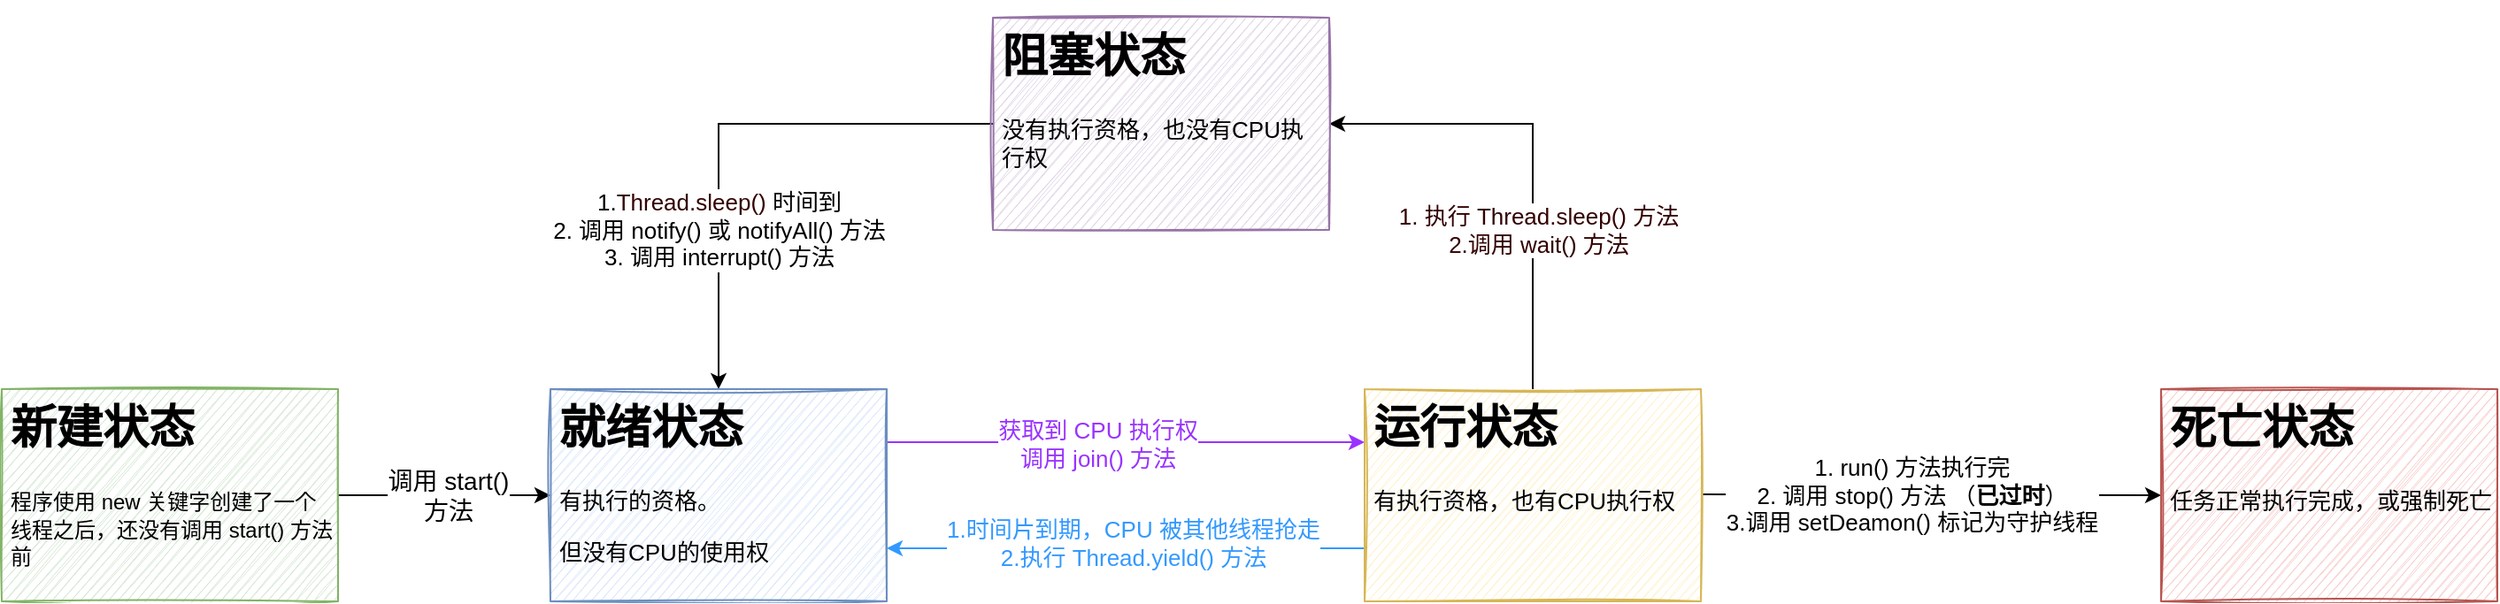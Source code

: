 <mxfile version="20.3.0" type="device"><diagram id="cvxq7ps3fXE-qxHbfZkH" name="线程的生命周期图"><mxGraphModel dx="2235" dy="884" grid="1" gridSize="10" guides="1" tooltips="1" connect="1" arrows="1" fold="1" page="1" pageScale="1" pageWidth="827" pageHeight="1169" math="0" shadow="0"><root><mxCell id="0"/><mxCell id="1" parent="0"/><mxCell id="9nwUCDywdmJtQBKf3fRw-4" style="edgeStyle=orthogonalEdgeStyle;curved=1;rounded=0;orthogonalLoop=1;jettySize=auto;html=1;entryX=0;entryY=0.5;entryDx=0;entryDy=0;exitX=1;exitY=0.5;exitDx=0;exitDy=0;" parent="1" source="hbKYCbYjU_x3LwAqlirU-15" target="hbKYCbYjU_x3LwAqlirU-14" edge="1"><mxGeometry relative="1" as="geometry"><mxPoint x="160" y="360" as="sourcePoint"/><mxPoint x="290" y="360" as="targetPoint"/></mxGeometry></mxCell><mxCell id="9nwUCDywdmJtQBKf3fRw-5" value="&lt;font style=&quot;font-size: 14px;&quot;&gt;调用 start() &lt;br&gt;方法&lt;/font&gt;" style="edgeLabel;html=1;align=center;verticalAlign=middle;resizable=0;points=[];" parent="9nwUCDywdmJtQBKf3fRw-4" vertex="1" connectable="0"><mxGeometry x="-0.2" y="2" relative="1" as="geometry"><mxPoint x="14" y="2" as="offset"/></mxGeometry></mxCell><mxCell id="hbKYCbYjU_x3LwAqlirU-4" style="edgeStyle=orthogonalEdgeStyle;rounded=0;orthogonalLoop=1;jettySize=auto;html=1;entryX=0;entryY=0.25;entryDx=0;entryDy=0;exitX=1;exitY=0.25;exitDx=0;exitDy=0;strokeColor=#9933FF;" parent="1" source="hbKYCbYjU_x3LwAqlirU-14" target="hbKYCbYjU_x3LwAqlirU-19" edge="1"><mxGeometry relative="1" as="geometry"><mxPoint x="410" y="345" as="sourcePoint"/><mxPoint x="660" y="345" as="targetPoint"/></mxGeometry></mxCell><mxCell id="hbKYCbYjU_x3LwAqlirU-8" value="获取到 CPU 执行权&lt;br style=&quot;font-size: 13px;&quot;&gt;调用 join() 方法" style="edgeLabel;html=1;align=center;verticalAlign=middle;resizable=0;points=[];fontSize=13;fontColor=#9933FF;" parent="hbKYCbYjU_x3LwAqlirU-4" vertex="1" connectable="0"><mxGeometry x="-0.118" y="-1" relative="1" as="geometry"><mxPoint as="offset"/></mxGeometry></mxCell><mxCell id="hbKYCbYjU_x3LwAqlirU-11" style="edgeStyle=orthogonalEdgeStyle;rounded=0;orthogonalLoop=1;jettySize=auto;html=1;entryX=0.5;entryY=0;entryDx=0;entryDy=0;exitX=0;exitY=0.5;exitDx=0;exitDy=0;" parent="1" source="hbKYCbYjU_x3LwAqlirU-18" target="hbKYCbYjU_x3LwAqlirU-14" edge="1"><mxGeometry relative="1" as="geometry"><mxPoint x="490" y="190" as="sourcePoint"/><mxPoint x="350" y="330" as="targetPoint"/></mxGeometry></mxCell><mxCell id="hbKYCbYjU_x3LwAqlirU-12" value="&lt;font style=&quot;font-size: 13px;&quot;&gt;1.&lt;span style=&quot;color: rgb(51, 0, 0);&quot;&gt;Thread.sleep()&amp;nbsp;&lt;/span&gt;时间到&lt;br&gt;2. 调用 notify() 或 notifyAll() 方法&lt;br&gt;3. 调用 interrupt() 方法&lt;br&gt;&lt;/font&gt;" style="edgeLabel;html=1;align=center;verticalAlign=middle;resizable=0;points=[];" parent="hbKYCbYjU_x3LwAqlirU-11" vertex="1" connectable="0"><mxGeometry x="0.193" y="-3" relative="1" as="geometry"><mxPoint x="3" y="33" as="offset"/></mxGeometry></mxCell><mxCell id="hbKYCbYjU_x3LwAqlirU-1" style="edgeStyle=orthogonalEdgeStyle;rounded=0;orthogonalLoop=1;jettySize=auto;html=1;entryX=0;entryY=0.5;entryDx=0;entryDy=0;" parent="1" target="hbKYCbYjU_x3LwAqlirU-20" edge="1"><mxGeometry relative="1" as="geometry"><mxPoint x="850" y="359.5" as="sourcePoint"/><mxPoint x="1010" y="359.5" as="targetPoint"/></mxGeometry></mxCell><mxCell id="hbKYCbYjU_x3LwAqlirU-2" value="1. run() 方法执行完&lt;br style=&quot;font-size: 13px;&quot;&gt;2. 调用 stop() 方法 （&lt;b&gt;已过时&lt;/b&gt;）&lt;br style=&quot;font-size: 13px;&quot;&gt;3.调用 setDeamon()&amp;nbsp;标记为守护线程" style="edgeLabel;html=1;align=center;verticalAlign=middle;resizable=0;points=[];fontSize=13;" parent="hbKYCbYjU_x3LwAqlirU-1" vertex="1" connectable="0"><mxGeometry x="-0.186" y="-1" relative="1" as="geometry"><mxPoint x="13" y="-1" as="offset"/></mxGeometry></mxCell><mxCell id="hbKYCbYjU_x3LwAqlirU-5" style="edgeStyle=orthogonalEdgeStyle;rounded=0;orthogonalLoop=1;jettySize=auto;html=1;exitX=0;exitY=0.75;exitDx=0;exitDy=0;entryX=1;entryY=0.75;entryDx=0;entryDy=0;strokeColor=#3399FF;" parent="1" source="hbKYCbYjU_x3LwAqlirU-19" target="hbKYCbYjU_x3LwAqlirU-14" edge="1"><mxGeometry relative="1" as="geometry"><mxPoint x="660" y="375" as="sourcePoint"/><mxPoint x="410" y="375" as="targetPoint"/></mxGeometry></mxCell><mxCell id="hbKYCbYjU_x3LwAqlirU-9" value="1.时间片到期，CPU 被其他线程抢走&lt;br&gt;2.执行 Thread.yield() 方法" style="edgeLabel;html=1;align=center;verticalAlign=middle;resizable=0;points=[];fontSize=13;fontColor=#3399FF;" parent="hbKYCbYjU_x3LwAqlirU-5" vertex="1" connectable="0"><mxGeometry x="0.188" y="-3" relative="1" as="geometry"><mxPoint x="29" as="offset"/></mxGeometry></mxCell><mxCell id="hbKYCbYjU_x3LwAqlirU-10" style="edgeStyle=orthogonalEdgeStyle;rounded=0;orthogonalLoop=1;jettySize=auto;html=1;exitX=0.5;exitY=0;exitDx=0;exitDy=0;entryX=1;entryY=0.5;entryDx=0;entryDy=0;" parent="1" source="hbKYCbYjU_x3LwAqlirU-19" target="hbKYCbYjU_x3LwAqlirU-18" edge="1"><mxGeometry relative="1" as="geometry"><mxPoint x="720" y="330" as="sourcePoint"/><mxPoint x="610" y="190" as="targetPoint"/></mxGeometry></mxCell><mxCell id="hbKYCbYjU_x3LwAqlirU-13" value="1. 执行 Thread.sleep() 方法&lt;br&gt;2.调用 wait() 方法" style="edgeLabel;html=1;align=center;verticalAlign=middle;resizable=0;points=[];fontSize=13;fontColor=#330000;" parent="hbKYCbYjU_x3LwAqlirU-10" vertex="1" connectable="0"><mxGeometry x="-0.32" y="-3" relative="1" as="geometry"><mxPoint as="offset"/></mxGeometry></mxCell><mxCell id="hbKYCbYjU_x3LwAqlirU-14" value="&lt;h1&gt;就绪状态&lt;/h1&gt;&lt;p&gt;有执行的资格。&lt;/p&gt;&lt;p&gt;但没有CPU的使用权&lt;/p&gt;" style="text;html=1;strokeColor=#6c8ebf;fillColor=#dae8fc;spacing=5;spacingTop=-20;whiteSpace=wrap;overflow=hidden;rounded=0;fontSize=13;shadow=0;glass=0;sketch=1;" parent="1" vertex="1"><mxGeometry x="200" y="300" width="190" height="120" as="geometry"/></mxCell><mxCell id="hbKYCbYjU_x3LwAqlirU-15" value="&lt;h1&gt;新建状态&lt;/h1&gt;&lt;p&gt;&lt;span style=&quot;color: rgb(0, 0, 0); font-size: 12px;&quot;&gt;程序使用 new 关键字创建了一个线程之后，还没有调用 start() 方法前&lt;/span&gt;&lt;br&gt;&lt;/p&gt;" style="text;html=1;strokeColor=#82b366;fillColor=#d5e8d4;spacing=5;spacingTop=-20;whiteSpace=wrap;overflow=hidden;rounded=0;fontSize=13;shadow=0;sketch=1;glass=0;" parent="1" vertex="1"><mxGeometry x="-110" y="300" width="190" height="120" as="geometry"/></mxCell><mxCell id="hbKYCbYjU_x3LwAqlirU-18" value="&lt;h1&gt;阻塞状态&lt;/h1&gt;&lt;p&gt;没有执行资格，也&lt;span style=&quot;background-color: initial;&quot;&gt;没有CPU执行权&lt;/span&gt;&lt;/p&gt;" style="text;html=1;strokeColor=#9673a6;fillColor=#e1d5e7;spacing=5;spacingTop=-20;whiteSpace=wrap;overflow=hidden;rounded=0;fontSize=13;shadow=0;glass=0;sketch=1;" parent="1" vertex="1"><mxGeometry x="450" y="90" width="190" height="120" as="geometry"/></mxCell><mxCell id="hbKYCbYjU_x3LwAqlirU-19" value="&lt;h1&gt;运行状态&lt;/h1&gt;&lt;p&gt;有执行资格，也&lt;span style=&quot;background-color: initial;&quot;&gt;有CPU执行权&lt;/span&gt;&lt;br&gt;&lt;/p&gt;" style="text;html=1;strokeColor=#d6b656;fillColor=#fff2cc;spacing=5;spacingTop=-20;whiteSpace=wrap;overflow=hidden;rounded=0;fontSize=13;shadow=0;glass=0;sketch=1;gradientColor=none;" parent="1" vertex="1"><mxGeometry x="660" y="300" width="190" height="120" as="geometry"/></mxCell><mxCell id="hbKYCbYjU_x3LwAqlirU-20" value="&lt;h1&gt;死亡状态&lt;/h1&gt;&lt;p&gt;任务正常执行完成，或强制死亡&lt;/p&gt;" style="text;html=1;strokeColor=#b85450;fillColor=#f8cecc;spacing=5;spacingTop=-20;whiteSpace=wrap;overflow=hidden;rounded=0;fontSize=13;shadow=0;glass=0;sketch=1;" parent="1" vertex="1"><mxGeometry x="1110" y="300" width="190" height="120" as="geometry"/></mxCell></root></mxGraphModel></diagram></mxfile>
